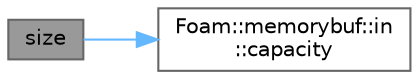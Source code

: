 digraph "size"
{
 // LATEX_PDF_SIZE
  bgcolor="transparent";
  edge [fontname=Helvetica,fontsize=10,labelfontname=Helvetica,labelfontsize=10];
  node [fontname=Helvetica,fontsize=10,shape=box,height=0.2,width=0.4];
  rankdir="LR";
  Node1 [id="Node000001",label="size",height=0.2,width=0.4,color="gray40", fillcolor="grey60", style="filled", fontcolor="black",tooltip=" "];
  Node1 -> Node2 [id="edge1_Node000001_Node000002",color="steelblue1",style="solid",tooltip=" "];
  Node2 [id="Node000002",label="Foam::memorybuf::in\l::capacity",height=0.2,width=0.4,color="grey40", fillcolor="white", style="filled",URL="$classFoam_1_1memorybuf_1_1in.html#a44981822d0b15aac1f6b3a4ba44d17a7",tooltip=" "];
}

